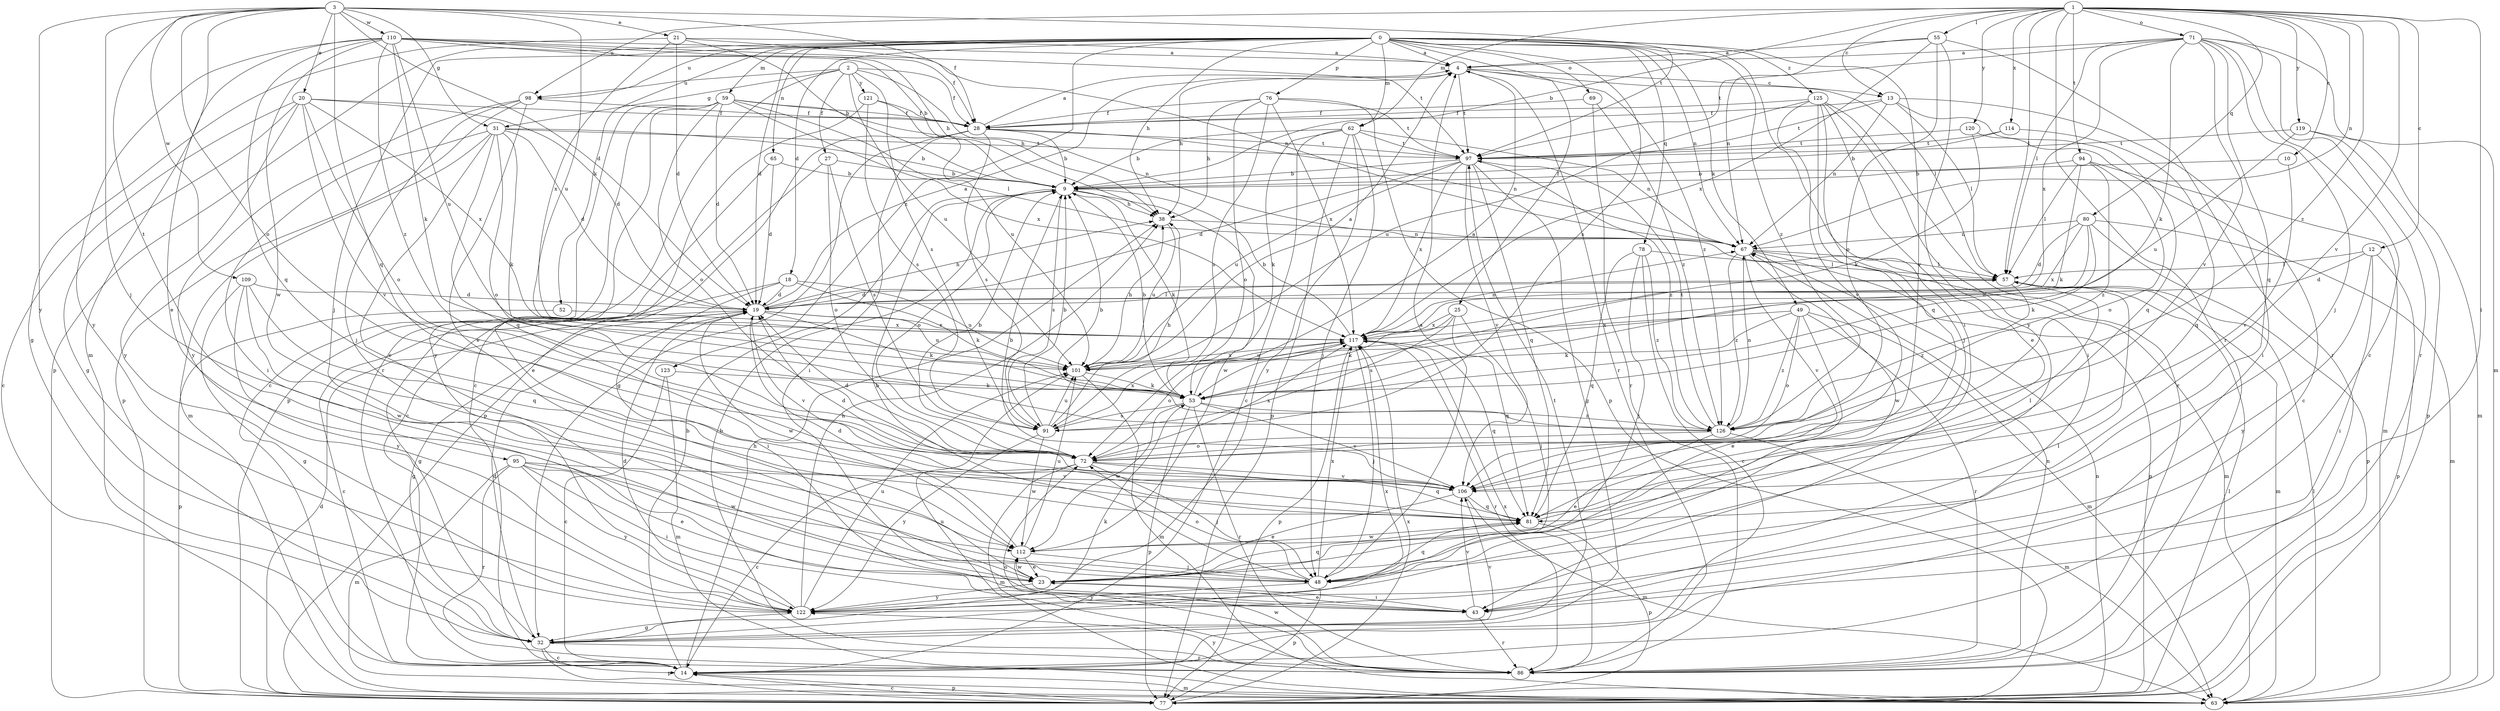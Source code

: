 strict digraph  {
0;
1;
2;
3;
4;
9;
10;
12;
13;
14;
18;
19;
20;
21;
23;
25;
27;
28;
31;
32;
38;
43;
48;
49;
52;
53;
55;
57;
59;
62;
63;
65;
67;
69;
71;
72;
76;
77;
78;
80;
81;
86;
91;
94;
95;
97;
98;
101;
106;
109;
110;
112;
114;
117;
119;
120;
121;
122;
123;
125;
126;
0 -> 4  [label=a];
0 -> 18  [label=d];
0 -> 19  [label=d];
0 -> 25  [label=f];
0 -> 38  [label=h];
0 -> 43  [label=i];
0 -> 48  [label=j];
0 -> 49  [label=k];
0 -> 52  [label=k];
0 -> 59  [label=m];
0 -> 62  [label=m];
0 -> 65  [label=n];
0 -> 67  [label=n];
0 -> 69  [label=o];
0 -> 76  [label=p];
0 -> 77  [label=p];
0 -> 78  [label=q];
0 -> 91  [label=s];
0 -> 98  [label=u];
0 -> 106  [label=v];
0 -> 123  [label=z];
0 -> 125  [label=z];
0 -> 126  [label=z];
1 -> 9  [label=b];
1 -> 10  [label=c];
1 -> 12  [label=c];
1 -> 13  [label=c];
1 -> 43  [label=i];
1 -> 55  [label=l];
1 -> 57  [label=l];
1 -> 62  [label=m];
1 -> 67  [label=n];
1 -> 71  [label=o];
1 -> 80  [label=q];
1 -> 86  [label=r];
1 -> 94  [label=t];
1 -> 98  [label=u];
1 -> 106  [label=v];
1 -> 114  [label=x];
1 -> 119  [label=y];
1 -> 120  [label=y];
1 -> 126  [label=z];
2 -> 27  [label=f];
2 -> 28  [label=f];
2 -> 31  [label=g];
2 -> 38  [label=h];
2 -> 86  [label=r];
2 -> 91  [label=s];
2 -> 98  [label=u];
2 -> 101  [label=u];
2 -> 121  [label=y];
3 -> 19  [label=d];
3 -> 20  [label=e];
3 -> 21  [label=e];
3 -> 28  [label=f];
3 -> 31  [label=g];
3 -> 48  [label=j];
3 -> 63  [label=m];
3 -> 72  [label=o];
3 -> 81  [label=q];
3 -> 95  [label=t];
3 -> 97  [label=t];
3 -> 101  [label=u];
3 -> 109  [label=w];
3 -> 110  [label=w];
3 -> 122  [label=y];
4 -> 13  [label=c];
4 -> 38  [label=h];
4 -> 57  [label=l];
4 -> 86  [label=r];
4 -> 97  [label=t];
4 -> 126  [label=z];
9 -> 38  [label=h];
9 -> 53  [label=k];
9 -> 72  [label=o];
9 -> 91  [label=s];
9 -> 112  [label=w];
10 -> 9  [label=b];
10 -> 106  [label=v];
12 -> 19  [label=d];
12 -> 43  [label=i];
12 -> 57  [label=l];
12 -> 77  [label=p];
12 -> 122  [label=y];
13 -> 28  [label=f];
13 -> 43  [label=i];
13 -> 57  [label=l];
13 -> 67  [label=n];
13 -> 81  [label=q];
13 -> 97  [label=t];
14 -> 9  [label=b];
14 -> 38  [label=h];
14 -> 63  [label=m];
14 -> 77  [label=p];
18 -> 19  [label=d];
18 -> 32  [label=g];
18 -> 43  [label=i];
18 -> 53  [label=k];
18 -> 101  [label=u];
19 -> 4  [label=a];
19 -> 14  [label=c];
19 -> 32  [label=g];
19 -> 38  [label=h];
19 -> 53  [label=k];
19 -> 57  [label=l];
19 -> 101  [label=u];
19 -> 106  [label=v];
19 -> 112  [label=w];
19 -> 117  [label=x];
20 -> 14  [label=c];
20 -> 19  [label=d];
20 -> 28  [label=f];
20 -> 32  [label=g];
20 -> 72  [label=o];
20 -> 106  [label=v];
20 -> 117  [label=x];
20 -> 122  [label=y];
21 -> 4  [label=a];
21 -> 9  [label=b];
21 -> 19  [label=d];
21 -> 32  [label=g];
21 -> 67  [label=n];
21 -> 117  [label=x];
23 -> 43  [label=i];
23 -> 81  [label=q];
23 -> 112  [label=w];
23 -> 122  [label=y];
25 -> 48  [label=j];
25 -> 53  [label=k];
25 -> 81  [label=q];
25 -> 91  [label=s];
25 -> 117  [label=x];
27 -> 9  [label=b];
27 -> 14  [label=c];
27 -> 72  [label=o];
27 -> 91  [label=s];
28 -> 4  [label=a];
28 -> 9  [label=b];
28 -> 32  [label=g];
28 -> 43  [label=i];
28 -> 67  [label=n];
28 -> 77  [label=p];
28 -> 91  [label=s];
28 -> 97  [label=t];
31 -> 9  [label=b];
31 -> 19  [label=d];
31 -> 23  [label=e];
31 -> 43  [label=i];
31 -> 53  [label=k];
31 -> 63  [label=m];
31 -> 72  [label=o];
31 -> 81  [label=q];
31 -> 97  [label=t];
32 -> 14  [label=c];
32 -> 19  [label=d];
32 -> 53  [label=k];
32 -> 77  [label=p];
32 -> 86  [label=r];
32 -> 97  [label=t];
32 -> 106  [label=v];
32 -> 117  [label=x];
38 -> 67  [label=n];
38 -> 101  [label=u];
43 -> 23  [label=e];
43 -> 86  [label=r];
43 -> 106  [label=v];
48 -> 4  [label=a];
48 -> 9  [label=b];
48 -> 72  [label=o];
48 -> 77  [label=p];
48 -> 81  [label=q];
48 -> 117  [label=x];
48 -> 122  [label=y];
49 -> 23  [label=e];
49 -> 53  [label=k];
49 -> 63  [label=m];
49 -> 72  [label=o];
49 -> 86  [label=r];
49 -> 117  [label=x];
49 -> 126  [label=z];
52 -> 77  [label=p];
52 -> 117  [label=x];
53 -> 4  [label=a];
53 -> 9  [label=b];
53 -> 77  [label=p];
53 -> 86  [label=r];
53 -> 91  [label=s];
53 -> 106  [label=v];
53 -> 112  [label=w];
53 -> 126  [label=z];
55 -> 4  [label=a];
55 -> 67  [label=n];
55 -> 72  [label=o];
55 -> 86  [label=r];
55 -> 117  [label=x];
55 -> 122  [label=y];
57 -> 19  [label=d];
57 -> 63  [label=m];
57 -> 126  [label=z];
59 -> 14  [label=c];
59 -> 19  [label=d];
59 -> 28  [label=f];
59 -> 57  [label=l];
59 -> 67  [label=n];
59 -> 72  [label=o];
59 -> 77  [label=p];
59 -> 117  [label=x];
59 -> 122  [label=y];
62 -> 9  [label=b];
62 -> 14  [label=c];
62 -> 48  [label=j];
62 -> 53  [label=k];
62 -> 67  [label=n];
62 -> 77  [label=p];
62 -> 97  [label=t];
62 -> 122  [label=y];
63 -> 57  [label=l];
65 -> 9  [label=b];
65 -> 19  [label=d];
65 -> 23  [label=e];
67 -> 57  [label=l];
67 -> 63  [label=m];
67 -> 77  [label=p];
67 -> 106  [label=v];
67 -> 112  [label=w];
67 -> 126  [label=z];
69 -> 28  [label=f];
69 -> 86  [label=r];
69 -> 126  [label=z];
71 -> 4  [label=a];
71 -> 14  [label=c];
71 -> 48  [label=j];
71 -> 53  [label=k];
71 -> 57  [label=l];
71 -> 63  [label=m];
71 -> 81  [label=q];
71 -> 86  [label=r];
71 -> 97  [label=t];
71 -> 106  [label=v];
71 -> 117  [label=x];
72 -> 9  [label=b];
72 -> 14  [label=c];
72 -> 19  [label=d];
72 -> 48  [label=j];
72 -> 63  [label=m];
72 -> 81  [label=q];
72 -> 106  [label=v];
72 -> 117  [label=x];
76 -> 28  [label=f];
76 -> 38  [label=h];
76 -> 72  [label=o];
76 -> 77  [label=p];
76 -> 91  [label=s];
76 -> 97  [label=t];
76 -> 117  [label=x];
77 -> 14  [label=c];
77 -> 19  [label=d];
77 -> 57  [label=l];
77 -> 67  [label=n];
77 -> 117  [label=x];
78 -> 14  [label=c];
78 -> 48  [label=j];
78 -> 57  [label=l];
78 -> 81  [label=q];
78 -> 126  [label=z];
80 -> 19  [label=d];
80 -> 53  [label=k];
80 -> 63  [label=m];
80 -> 67  [label=n];
80 -> 77  [label=p];
80 -> 101  [label=u];
80 -> 117  [label=x];
81 -> 57  [label=l];
81 -> 77  [label=p];
81 -> 112  [label=w];
86 -> 9  [label=b];
86 -> 67  [label=n];
86 -> 72  [label=o];
86 -> 101  [label=u];
86 -> 112  [label=w];
86 -> 117  [label=x];
86 -> 122  [label=y];
91 -> 9  [label=b];
91 -> 38  [label=h];
91 -> 101  [label=u];
91 -> 112  [label=w];
91 -> 117  [label=x];
91 -> 122  [label=y];
94 -> 9  [label=b];
94 -> 53  [label=k];
94 -> 57  [label=l];
94 -> 63  [label=m];
94 -> 72  [label=o];
94 -> 126  [label=z];
95 -> 23  [label=e];
95 -> 43  [label=i];
95 -> 63  [label=m];
95 -> 86  [label=r];
95 -> 106  [label=v];
95 -> 112  [label=w];
95 -> 122  [label=y];
97 -> 9  [label=b];
97 -> 19  [label=d];
97 -> 32  [label=g];
97 -> 81  [label=q];
97 -> 101  [label=u];
97 -> 106  [label=v];
97 -> 117  [label=x];
97 -> 126  [label=z];
98 -> 23  [label=e];
98 -> 28  [label=f];
98 -> 48  [label=j];
98 -> 77  [label=p];
98 -> 122  [label=y];
101 -> 4  [label=a];
101 -> 38  [label=h];
101 -> 53  [label=k];
101 -> 63  [label=m];
101 -> 117  [label=x];
106 -> 9  [label=b];
106 -> 19  [label=d];
106 -> 23  [label=e];
106 -> 63  [label=m];
106 -> 81  [label=q];
109 -> 19  [label=d];
109 -> 32  [label=g];
109 -> 81  [label=q];
109 -> 112  [label=w];
109 -> 122  [label=y];
110 -> 4  [label=a];
110 -> 9  [label=b];
110 -> 23  [label=e];
110 -> 28  [label=f];
110 -> 38  [label=h];
110 -> 53  [label=k];
110 -> 81  [label=q];
110 -> 97  [label=t];
110 -> 101  [label=u];
110 -> 112  [label=w];
110 -> 122  [label=y];
110 -> 126  [label=z];
112 -> 19  [label=d];
112 -> 23  [label=e];
112 -> 48  [label=j];
112 -> 101  [label=u];
114 -> 9  [label=b];
114 -> 81  [label=q];
114 -> 97  [label=t];
117 -> 9  [label=b];
117 -> 48  [label=j];
117 -> 67  [label=n];
117 -> 72  [label=o];
117 -> 77  [label=p];
117 -> 81  [label=q];
117 -> 86  [label=r];
117 -> 101  [label=u];
119 -> 63  [label=m];
119 -> 77  [label=p];
119 -> 97  [label=t];
119 -> 101  [label=u];
120 -> 14  [label=c];
120 -> 53  [label=k];
120 -> 97  [label=t];
121 -> 14  [label=c];
121 -> 28  [label=f];
121 -> 91  [label=s];
121 -> 101  [label=u];
122 -> 19  [label=d];
122 -> 32  [label=g];
122 -> 38  [label=h];
122 -> 57  [label=l];
122 -> 101  [label=u];
123 -> 14  [label=c];
123 -> 53  [label=k];
123 -> 63  [label=m];
125 -> 23  [label=e];
125 -> 28  [label=f];
125 -> 43  [label=i];
125 -> 48  [label=j];
125 -> 81  [label=q];
125 -> 86  [label=r];
125 -> 101  [label=u];
125 -> 106  [label=v];
126 -> 9  [label=b];
126 -> 23  [label=e];
126 -> 63  [label=m];
126 -> 67  [label=n];
126 -> 72  [label=o];
126 -> 97  [label=t];
}
